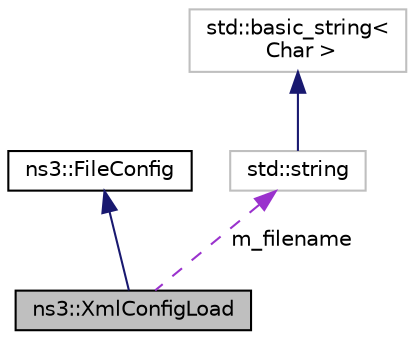 digraph "ns3::XmlConfigLoad"
{
 // LATEX_PDF_SIZE
  edge [fontname="Helvetica",fontsize="10",labelfontname="Helvetica",labelfontsize="10"];
  node [fontname="Helvetica",fontsize="10",shape=record];
  Node1 [label="ns3::XmlConfigLoad",height=0.2,width=0.4,color="black", fillcolor="grey75", style="filled", fontcolor="black",tooltip="A class to enable loading of configuration store from an XML file."];
  Node2 -> Node1 [dir="back",color="midnightblue",fontsize="10",style="solid",fontname="Helvetica"];
  Node2 [label="ns3::FileConfig",height=0.2,width=0.4,color="black", fillcolor="white", style="filled",URL="$classns3_1_1_file_config.html",tooltip="base class for ConfigStore classes using files"];
  Node3 -> Node1 [dir="back",color="darkorchid3",fontsize="10",style="dashed",label=" m_filename" ,fontname="Helvetica"];
  Node3 [label="std::string",height=0.2,width=0.4,color="grey75", fillcolor="white", style="filled",tooltip=" "];
  Node4 -> Node3 [dir="back",color="midnightblue",fontsize="10",style="solid",fontname="Helvetica"];
  Node4 [label="std::basic_string\<\l Char \>",height=0.2,width=0.4,color="grey75", fillcolor="white", style="filled",tooltip=" "];
}
